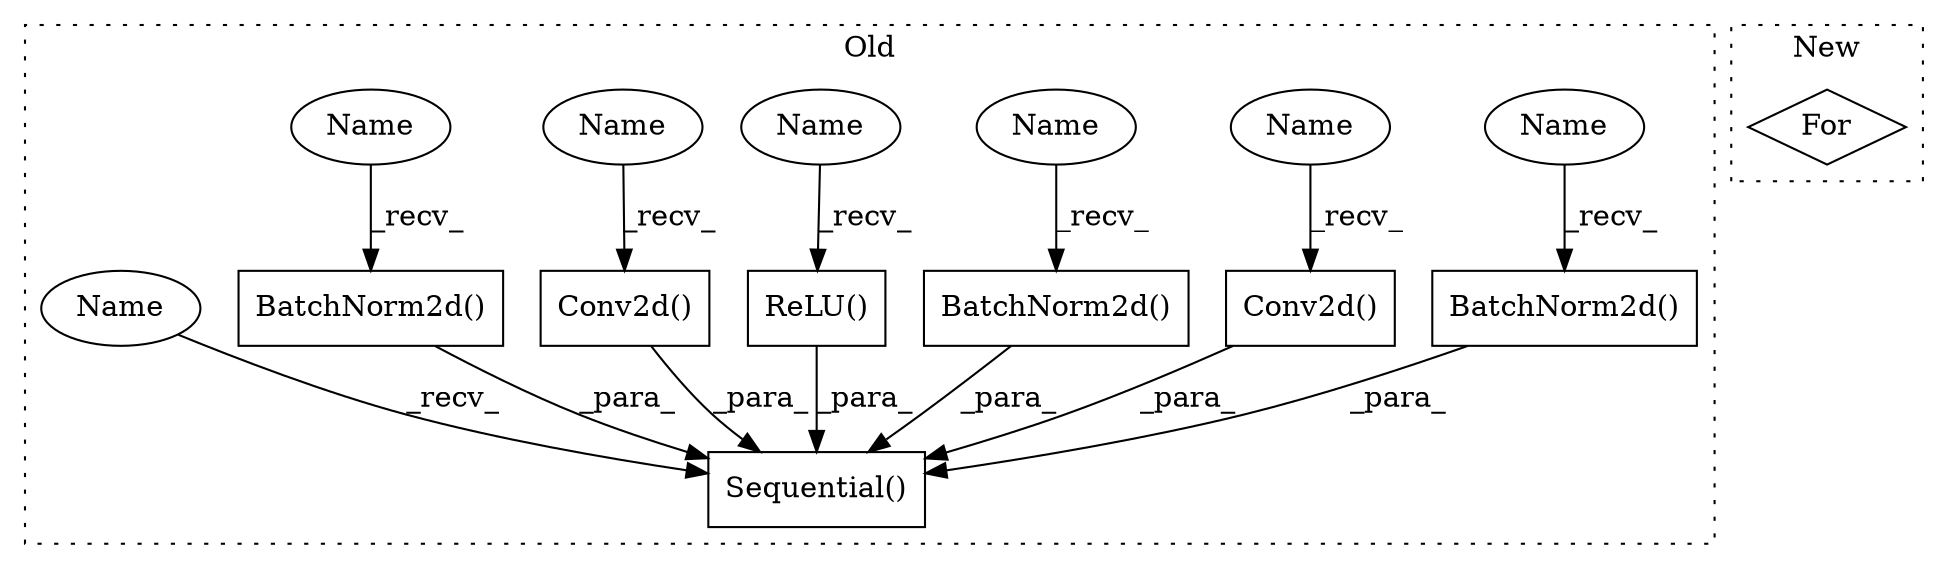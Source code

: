 digraph G {
subgraph cluster0 {
1 [label="BatchNorm2d()" a="75" s="3004,3029" l="15,1" shape="box"];
3 [label="Sequential()" a="75" s="2712,3188" l="46,12" shape="box"];
4 [label="Conv2d()" a="75" s="2758,2792" l="10,13" shape="box"];
5 [label="BatchNorm2d()" a="75" s="3169,3187" l="15,1" shape="box"];
6 [label="Conv2d()" a="75" s="2916,2957" l="10,32" shape="box"];
7 [label="BatchNorm2d()" a="75" s="2820,2845" l="15,1" shape="box"];
8 [label="ReLU()" a="75" s="3045" l="22" shape="box"];
9 [label="Name" a="87" s="3004" l="2" shape="ellipse"];
10 [label="Name" a="87" s="2916" l="2" shape="ellipse"];
11 [label="Name" a="87" s="2820" l="2" shape="ellipse"];
12 [label="Name" a="87" s="3045" l="2" shape="ellipse"];
13 [label="Name" a="87" s="2758" l="2" shape="ellipse"];
14 [label="Name" a="87" s="3169" l="2" shape="ellipse"];
15 [label="Name" a="87" s="2712" l="2" shape="ellipse"];
label = "Old";
style="dotted";
}
subgraph cluster1 {
2 [label="For" a="107" s="3277,3294" l="4,15" shape="diamond"];
label = "New";
style="dotted";
}
1 -> 3 [label="_para_"];
4 -> 3 [label="_para_"];
5 -> 3 [label="_para_"];
6 -> 3 [label="_para_"];
7 -> 3 [label="_para_"];
8 -> 3 [label="_para_"];
9 -> 1 [label="_recv_"];
10 -> 6 [label="_recv_"];
11 -> 7 [label="_recv_"];
12 -> 8 [label="_recv_"];
13 -> 4 [label="_recv_"];
14 -> 5 [label="_recv_"];
15 -> 3 [label="_recv_"];
}